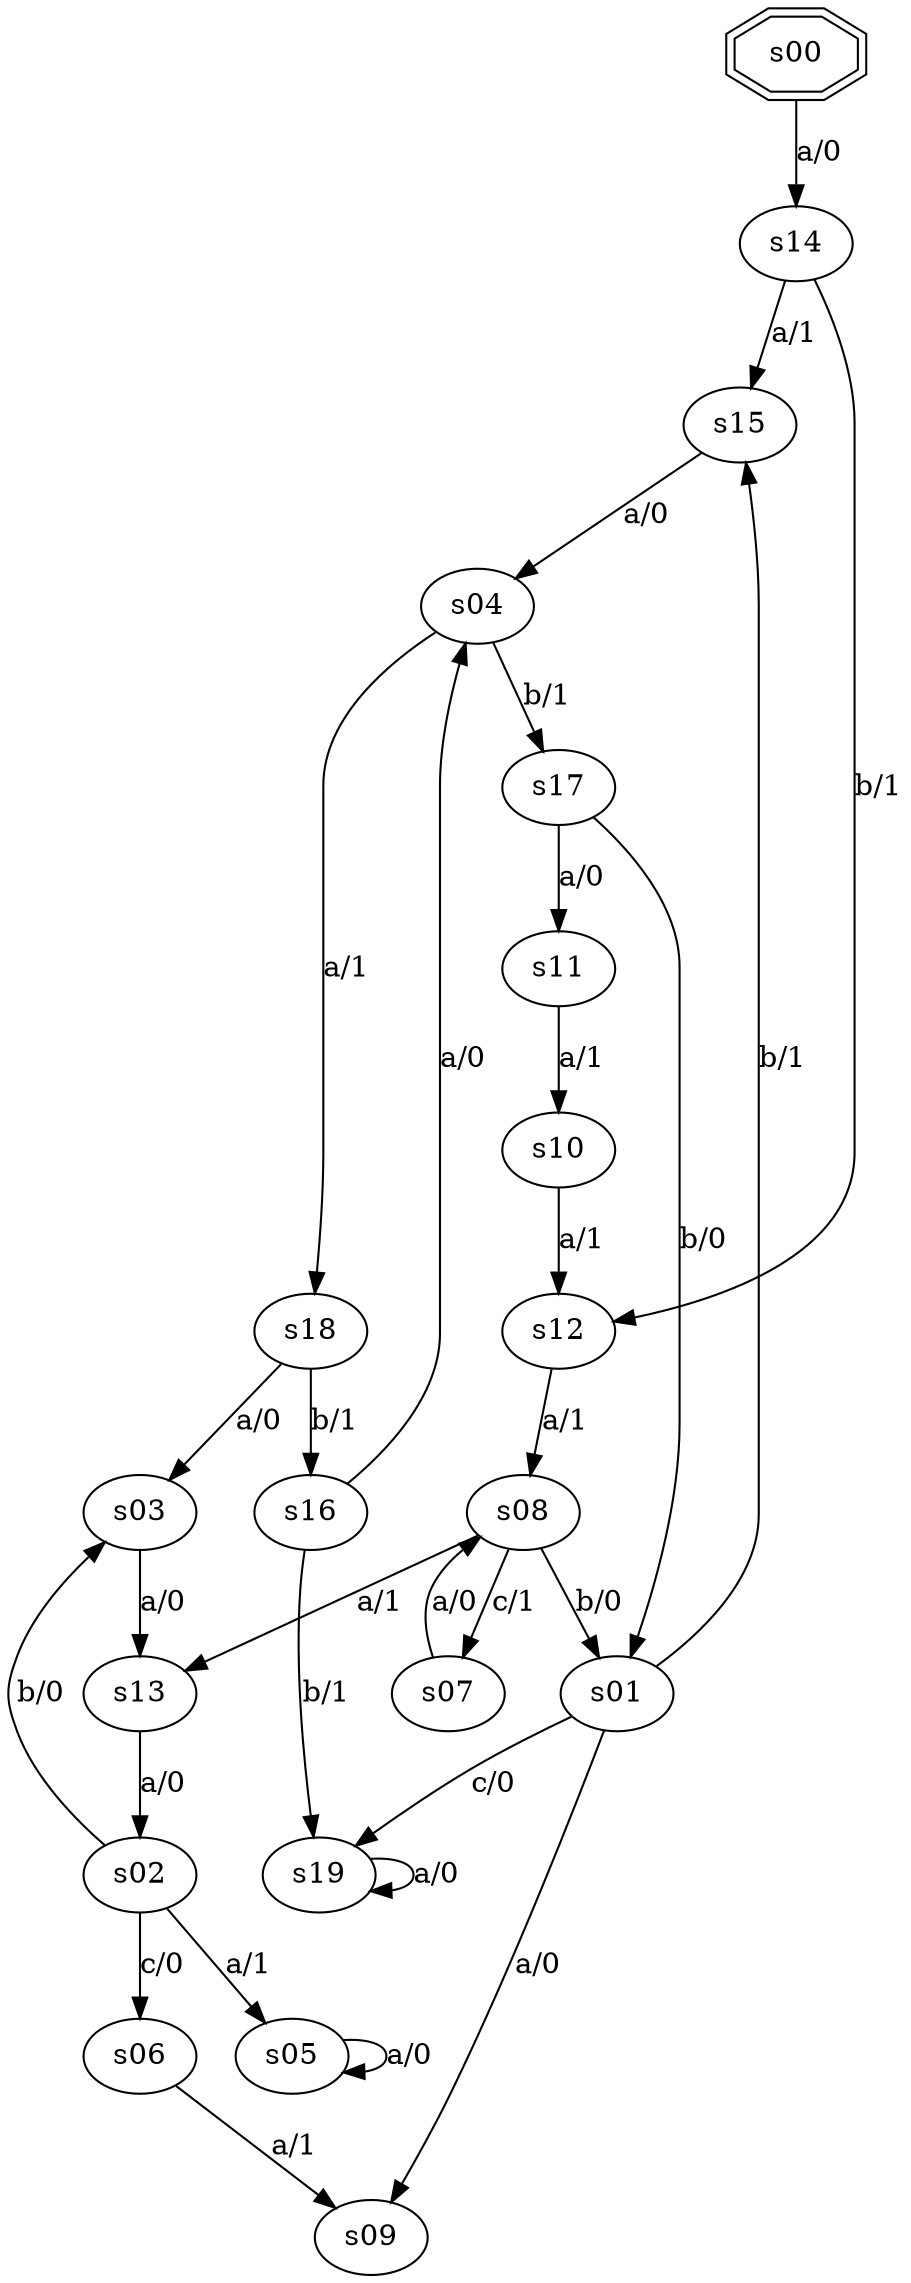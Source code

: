digraph graph_002 {
	s00 -> s14 [label="a/0"];
	s01 -> s09 [label="a/0"];
	s01 -> s15 [label="b/1"];
	s01 -> s19 [label="c/0"];
	s02 -> s05 [label="a/1"];
	s02 -> s03 [label="b/0"];
	s02 -> s06 [label="c/0"];
	s03 -> s13 [label="a/0"];
	s04 -> s18 [label="a/1"];
	s04 -> s17 [label="b/1"];
	s05 -> s05 [label="a/0"];
	s06 -> s09 [label="a/1"];
	s07 -> s08 [label="a/0"];
	s08 -> s13 [label="a/1"];
	s08 -> s01 [label="b/0"];
	s08 -> s07 [label="c/1"];
	s10 -> s12 [label="a/1"];
	s11 -> s10 [label="a/1"];
	s12 -> s08 [label="a/1"];
	s13 -> s02 [label="a/0"];
	s14 -> s15 [label="a/1"];
	s14 -> s12 [label="b/1"];
	s15 -> s04 [label="a/0"];
	s16 -> s04 [label="a/0"];
	s16 -> s19 [label="b/1"];
	s17 -> s11 [label="a/0"];
	s17 -> s01 [label="b/0"];
	s18 -> s03 [label="a/0"];
	s18 -> s16 [label="b/1"];
	s19 -> s19 [label="a/0"];
	s00 [shape=doubleoctagon];
}